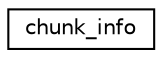 digraph "Graphical Class Hierarchy"
{
 // LATEX_PDF_SIZE
  edge [fontname="Helvetica",fontsize="10",labelfontname="Helvetica",labelfontsize="10"];
  node [fontname="Helvetica",fontsize="10",shape=record];
  rankdir="LR";
  Node0 [label="chunk_info",height=0.2,width=0.4,color="black", fillcolor="white", style="filled",URL="$d9/d5a/structchunk__info.html",tooltip=" "];
}
